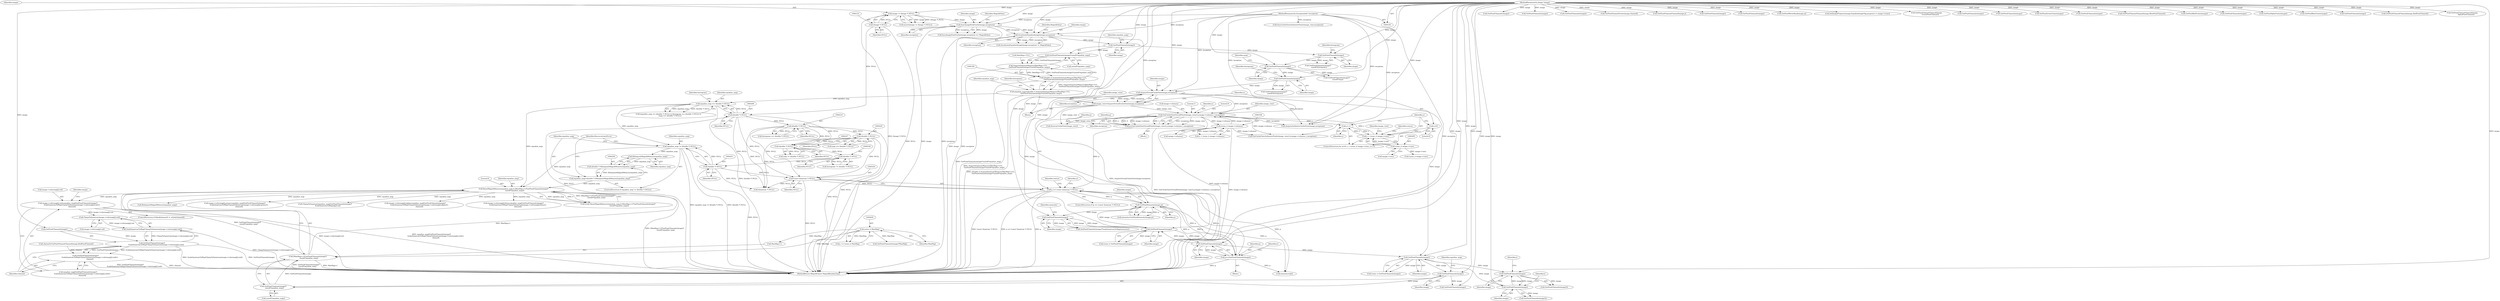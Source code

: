 digraph "0_ImageMagick_1cc6f0ccc92c20c7cab6c4a7335daf29c91f0d8e_0@array" {
"1000620" [label="(Call,image->colormap[j].red=equalize_map[GetPixelChannels(image)*\n                ScaleQuantumToMap(ClampToQuantum(image->colormap[j].red))+\n                channel])"];
"1000447" [label="(Call,ResetMagickMemory(equalize_map,0,(MaxMap+1)*GetPixelChannels(image)*\n    sizeof(*equalize_map)))"];
"1000253" [label="(Call,equalize_map=(double *) RelinquishMagickMemory(equalize_map))"];
"1000255" [label="(Call,(double *) RelinquishMagickMemory(equalize_map))"];
"1000257" [label="(Call,RelinquishMagickMemory(equalize_map))"];
"1000248" [label="(Call,equalize_map != (double *) NULL)"];
"1000206" [label="(Call,equalize_map == (double *) NULL)"];
"1000162" [label="(Call,equalize_map=(double *) AcquireQuantumMemory(MaxMap+1UL,\n    GetPixelChannels(image)*sizeof(*equalize_map)))"];
"1000164" [label="(Call,(double *) AcquireQuantumMemory(MaxMap+1UL,\n    GetPixelChannels(image)*sizeof(*equalize_map)))"];
"1000166" [label="(Call,AcquireQuantumMemory(MaxMap+1UL,\n    GetPixelChannels(image)*sizeof(*equalize_map)))"];
"1000170" [label="(Call,GetPixelChannels(image)*sizeof(*equalize_map))"];
"1000171" [label="(Call,GetPixelChannels(image))"];
"1000141" [label="(Call,AccelerateEqualizeImage(image,exception))"];
"1000133" [label="(Call,SyncImagePixelCache(image,exception))"];
"1000120" [label="(Call,image != (Image *) NULL)"];
"1000106" [label="(MethodParameterIn,Image *image)"];
"1000122" [label="(Call,(Image *) NULL)"];
"1000107" [label="(MethodParameterIn,ExceptionInfo *exception)"];
"1000208" [label="(Call,(double *) NULL)"];
"1000250" [label="(Call,(double *) NULL)"];
"1000238" [label="(Call,(double *) NULL)"];
"1000226" [label="(Call,(double *) NULL)"];
"1000219" [label="(Call,(double *) NULL)"];
"1000214" [label="(Call,(double *) NULL)"];
"1000450" [label="(Call,(MaxMap+1)*GetPixelChannels(image)*\n    sizeof(*equalize_map))"];
"1000419" [label="(Call,(ssize_t) MaxMap)"];
"1000454" [label="(Call,GetPixelChannels(image)*\n    sizeof(*equalize_map))"];
"1000455" [label="(Call,GetPixelChannels(image))"];
"1000403" [label="(Call,GetPixelChannels(image))"];
"1000285" [label="(Call,AcquireVirtualCacheView(image,exception))"];
"1000278" [label="(Call,GetPixelChannels(image))"];
"1000199" [label="(Call,GetPixelChannels(image))"];
"1000185" [label="(Call,GetPixelChannels(image))"];
"1000389" [label="(Call,GetPixelChannels(image))"];
"1000353" [label="(Call,GetPixelChannels(image))"];
"1000382" [label="(Call,GetPixelChannels(image))"];
"1000374" [label="(Call,GetPixelIntensity(image,p))"];
"1000387" [label="(Call,p+=GetPixelChannels(image))"];
"1000321" [label="(Call,p == (const Quantum *) NULL)"];
"1000309" [label="(Call,p=GetCacheViewVirtualPixels(image_view,0,y,image->columns,1,exception))"];
"1000311" [label="(Call,GetCacheViewVirtualPixels(image_view,0,y,image->columns,1,exception))"];
"1000283" [label="(Call,image_view=AcquireVirtualCacheView(image,exception))"];
"1000292" [label="(Call,y < (ssize_t) image->rows)"];
"1000289" [label="(Call,y=0)"];
"1000299" [label="(Call,y++)"];
"1000294" [label="(Call,(ssize_t) image->rows)"];
"1000337" [label="(Call,(ssize_t) image->columns)"];
"1000323" [label="(Call,(const Quantum *) NULL)"];
"1000440" [label="(Call,GetPixelChannels(image))"];
"1000431" [label="(Call,GetPixelChannels(image))"];
"1000635" [label="(Call,ClampToQuantum(image->colormap[j].red))"];
"1000634" [label="(Call,ScaleQuantumToMap(ClampToQuantum(image->colormap[j].red)))"];
"1000631" [label="(Call,GetPixelChannels(image)*\n                ScaleQuantumToMap(ClampToQuantum(image->colormap[j].red)))"];
"1000630" [label="(Call,GetPixelChannels(image)*\n                ScaleQuantumToMap(ClampToQuantum(image->colormap[j].red))+\n                channel)"];
"1000964" [label="(Call,RelinquishMagickMemory(equalize_map))"];
"1000666" [label="(Call,image->colormap[j].green=equalize_map[GetPixelChannels(image)*\n                ScaleQuantumToMap(ClampToQuantum(image->colormap[j].green))+\n                channel])"];
"1000431" [label="(Call,GetPixelChannels(image))"];
"1000382" [label="(Call,GetPixelChannels(image))"];
"1000172" [label="(Identifier,image)"];
"1000430" [label="(Call,GetPixelChannels(image)*j)"];
"1000450" [label="(Call,(MaxMap+1)*GetPixelChannels(image)*\n    sizeof(*equalize_map))"];
"1000132" [label="(Call,SyncImagePixelCache(image,exception) == MagickFalse)"];
"1000868" [label="(Call,GetPixelChannels(image))"];
"1000162" [label="(Call,equalize_map=(double *) AcquireQuantumMemory(MaxMap+1UL,\n    GetPixelChannels(image)*sizeof(*equalize_map)))"];
"1000248" [label="(Call,equalize_map != (double *) NULL)"];
"1000314" [label="(Identifier,y)"];
"1000724" [label="(Call,GetPixelChannels(image))"];
"1000122" [label="(Call,(Image *) NULL)"];
"1000175" [label="(Identifier,equalize_map)"];
"1000678" [label="(Call,GetPixelChannels(image))"];
"1000219" [label="(Call,(double *) NULL)"];
"1000882" [label="(Call,GetPixelChannelTraits(image,channel))"];
"1000198" [label="(Call,GetPixelChannels(image)*\n    sizeof(*map))"];
"1000351" [label="(Call,(ssize_t) GetPixelChannels(image))"];
"1000634" [label="(Call,ScaleQuantumToMap(ClampToQuantum(image->colormap[j].red)))"];
"1000260" [label="(Identifier,ResourceLimitError)"];
"1000632" [label="(Call,GetPixelChannels(image))"];
"1000419" [label="(Call,(ssize_t) MaxMap)"];
"1000417" [label="(Call,j <= (ssize_t) MaxMap)"];
"1000388" [label="(Identifier,p)"];
"1000457" [label="(Call,sizeof(*equalize_map))"];
"1000212" [label="(Call,histogram == (double *) NULL)"];
"1000253" [label="(Call,equalize_map=(double *) RelinquishMagickMemory(equalize_map))"];
"1000504" [label="(Call,GetPixelChannels(image)*MaxMap)"];
"1000403" [label="(Call,GetPixelChannels(image))"];
"1000311" [label="(Call,GetCacheViewVirtualPixels(image_view,0,y,image->columns,1,exception))"];
"1000421" [label="(Identifier,MaxMap)"];
"1000321" [label="(Call,p == (const Quantum *) NULL)"];
"1000226" [label="(Call,(double *) NULL)"];
"1000285" [label="(Call,AcquireVirtualCacheView(image,exception))"];
"1000224" [label="(Call,map != (double *) NULL)"];
"1000876" [label="(Call,GetPixelChannelChannel(image,j))"];
"1000320" [label="(ControlStructure,if (p == (const Quantum *) NULL))"];
"1000387" [label="(Call,p+=GetPixelChannels(image))"];
"1000447" [label="(Call,ResetMagickMemory(equalize_map,0,(MaxMap+1)*GetPixelChannels(image)*\n    sizeof(*equalize_map)))"];
"1000904" [label="(Call,ClampToQuantum(equalize_map[GetPixelChannels(image)*\n          ScaleQuantumToMap(q[j])+j]))"];
"1000240" [label="(Identifier,NULL)"];
"1000309" [label="(Call,p=GetCacheViewVirtualPixels(image_view,0,y,image->columns,1,exception))"];
"1000796" [label="(Call,(ssize_t) image->rows)"];
"1000207" [label="(Identifier,equalize_map)"];
"1000247" [label="(ControlStructure,if (equalize_map != (double *) NULL))"];
"1000279" [label="(Identifier,image)"];
"1000289" [label="(Call,y=0)"];
"1000121" [label="(Identifier,image)"];
"1000857" [label="(Call,GetPixelChannels(image))"];
"1000449" [label="(Literal,0)"];
"1000909" [label="(Call,GetPixelChannels(image))"];
"1000313" [label="(Literal,0)"];
"1000216" [label="(Identifier,NULL)"];
"1000107" [label="(MethodParameterIn,ExceptionInfo *exception)"];
"1000850" [label="(Call,GetPixelWriteMask(image,q))"];
"1000439" [label="(Call,GetPixelChannels(image)*j)"];
"1000442" [label="(Identifier,j)"];
"1000636" [label="(Call,image->colormap[j].red)"];
"1000372" [label="(Call,intensity=GetPixelIntensity(image,p))"];
"1000319" [label="(Identifier,exception)"];
"1000433" [label="(Identifier,j)"];
"1000177" [label="(Identifier,histogram)"];
"1000106" [label="(MethodParameterIn,Image *image)"];
"1000359" [label="(Call,intensity=p[i])"];
"1000941" [label="(Call,SetImageProgress(image,EqualizeImageTag,progress++,image->rows))"];
"1000401" [label="(Call,(ssize_t) GetPixelChannels(image))"];
"1000375" [label="(Identifier,image)"];
"1000286" [label="(Identifier,image)"];
"1000455" [label="(Call,GetPixelChannels(image))"];
"1000758" [label="(Call,image->colormap[j].alpha=equalize_map[GetPixelChannels(image)*\n                ScaleQuantumToMap(ClampToQuantum(image->colormap[j].alpha))+\n                channel])"];
"1000655" [label="(Call,GetPixelChannelChannel(image,\n              GreenPixelChannel))"];
"1000133" [label="(Call,SyncImagePixelCache(image,exception))"];
"1000533" [label="(Call,GetPixelChannels(image))"];
"1000312" [label="(Identifier,image_view)"];
"1000315" [label="(Call,image->columns)"];
"1000456" [label="(Identifier,image)"];
"1000620" [label="(Call,image->colormap[j].red=equalize_map[GetPixelChannels(image)*\n                ScaleQuantumToMap(ClampToQuantum(image->colormap[j].red))+\n                channel])"];
"1000163" [label="(Identifier,equalize_map)"];
"1000374" [label="(Call,GetPixelIntensity(image,p))"];
"1000392" [label="(Identifier,image_view)"];
"1000108" [label="(Block,)"];
"1000250" [label="(Call,(double *) NULL)"];
"1000203" [label="(Identifier,map)"];
"1000441" [label="(Identifier,image)"];
"1000432" [label="(Identifier,image)"];
"1000328" [label="(Identifier,status)"];
"1000484" [label="(Call,GetPixelChannels(image))"];
"1000612" [label="(ControlStructure,if (black[channel] != white[channel]))"];
"1000968" [label="(MethodReturn,MagickExport MagickBooleanType)"];
"1000440" [label="(Call,GetPixelChannels(image))"];
"1000278" [label="(Call,GetPixelChannels(image))"];
"1000333" [label="(Identifier,x)"];
"1000770" [label="(Call,GetPixelChannels(image))"];
"1000712" [label="(Call,image->colormap[j].blue=equalize_map[GetPixelChannels(image)*\n                ScaleQuantumToMap(ClampToQuantum(image->colormap[j].blue))+\n                channel])"];
"1000647" [label="(Call,GetPixelGreenTraits(image))"];
"1000383" [label="(Identifier,image)"];
"1000607" [label="(Call,channel=GetPixelChannelChannel(image,RedPixelChannel))"];
"1000206" [label="(Call,equalize_map == (double *) NULL)"];
"1000318" [label="(Literal,1)"];
"1000918" [label="(Call,GetPixelChannels(image))"];
"1000236" [label="(Call,histogram != (double *) NULL)"];
"1000228" [label="(Identifier,NULL)"];
"1000451" [label="(Call,MaxMap+1)"];
"1000277" [label="(Call,GetPixelChannels(image)*\n    sizeof(*histogram))"];
"1000701" [label="(Call,GetPixelChannelChannel(image,BluePixelChannel))"];
"1000124" [label="(Identifier,NULL)"];
"1000343" [label="(Identifier,x)"];
"1000294" [label="(Call,(ssize_t) image->rows)"];
"1000282" [label="(Identifier,histogram)"];
"1000292" [label="(Call,y < (ssize_t) image->rows)"];
"1000335" [label="(Call,x < (ssize_t) image->columns)"];
"1000164" [label="(Call,(double *) AcquireQuantumMemory(MaxMap+1UL,\n    GetPixelChannels(image)*sizeof(*equalize_map)))"];
"1000140" [label="(Call,AccelerateEqualizeImage(image,exception) != MagickFalse)"];
"1000221" [label="(Identifier,NULL)"];
"1000171" [label="(Call,GetPixelChannels(image))"];
"1000325" [label="(Identifier,NULL)"];
"1000238" [label="(Call,(double *) NULL)"];
"1000135" [label="(Identifier,exception)"];
"1000825" [label="(Call,(Quantum *) NULL)"];
"1000376" [label="(Identifier,p)"];
"1000200" [label="(Identifier,image)"];
"1000214" [label="(Call,(double *) NULL)"];
"1000353" [label="(Call,GetPixelChannels(image))"];
"1000136" [label="(Identifier,MagickFalse)"];
"1000628" [label="(Call,equalize_map[GetPixelChannels(image)*\n                ScaleQuantumToMap(ClampToQuantum(image->colormap[j].red))+\n                channel])"];
"1000630" [label="(Call,GetPixelChannels(image)*\n                ScaleQuantumToMap(ClampToQuantum(image->colormap[j].red))+\n                channel)"];
"1000249" [label="(Identifier,equalize_map)"];
"1000144" [label="(Identifier,MagickFalse)"];
"1000119" [label="(Call,assert(image != (Image *) NULL))"];
"1000120" [label="(Call,image != (Image *) NULL)"];
"1000184" [label="(Call,GetPixelChannels(image)*\n    sizeof(*histogram))"];
"1000166" [label="(Call,AcquireQuantumMemory(MaxMap+1UL,\n    GetPixelChannels(image)*sizeof(*equalize_map)))"];
"1000601" [label="(Call,GetPixelRedTraits(image))"];
"1000643" [label="(Identifier,channel)"];
"1000505" [label="(Call,GetPixelChannels(image))"];
"1000631" [label="(Call,GetPixelChannels(image)*\n                ScaleQuantumToMap(ClampToQuantum(image->colormap[j].red)))"];
"1000143" [label="(Identifier,exception)"];
"1000813" [label="(Call,GetCacheViewAuthenticPixels(image_view,0,y,image->columns,1,exception))"];
"1000300" [label="(Identifier,y)"];
"1000170" [label="(Call,GetPixelChannels(image)*sizeof(*equalize_map))"];
"1000389" [label="(Call,GetPixelChannels(image))"];
"1000186" [label="(Identifier,image)"];
"1000293" [label="(Identifier,y)"];
"1000339" [label="(Call,image->columns)"];
"1000258" [label="(Identifier,equalize_map)"];
"1000283" [label="(Call,image_view=AcquireVirtualCacheView(image,exception))"];
"1000306" [label="(Identifier,status)"];
"1000301" [label="(Block,)"];
"1000739" [label="(Call,GetPixelAlphaTraits(image))"];
"1000208" [label="(Call,(double *) NULL)"];
"1000381" [label="(Call,GetPixelChannels(image)*ScaleQuantumToMap(intensity))"];
"1000322" [label="(Identifier,p)"];
"1000185" [label="(Call,GetPixelChannels(image))"];
"1000354" [label="(Identifier,image)"];
"1000693" [label="(Call,GetPixelBlueTraits(image))"];
"1000393" [label="(Call,DestroyCacheView(image_view))"];
"1000288" [label="(ControlStructure,for (y=0; y < (ssize_t) image->rows; y++))"];
"1000296" [label="(Call,image->rows)"];
"1000290" [label="(Identifier,y)"];
"1000255" [label="(Call,(double *) RelinquishMagickMemory(equalize_map))"];
"1000291" [label="(Literal,0)"];
"1000299" [label="(Call,y++)"];
"1000459" [label="(Identifier,equalize_map)"];
"1000310" [label="(Identifier,p)"];
"1000550" [label="(Call,GetPixelChannels(image))"];
"1000922" [label="(Call,SyncCacheViewAuthenticPixels(image_view,exception))"];
"1000199" [label="(Call,GetPixelChannels(image))"];
"1000205" [label="(Call,(equalize_map == (double *) NULL) || (histogram == (double *) NULL) ||\n      (map == (double *) NULL))"];
"1000404" [label="(Identifier,image)"];
"1000609" [label="(Call,GetPixelChannelChannel(image,RedPixelChannel))"];
"1000323" [label="(Call,(const Quantum *) NULL)"];
"1000284" [label="(Identifier,image_view)"];
"1000390" [label="(Identifier,image)"];
"1000454" [label="(Call,GetPixelChannels(image)*\n    sizeof(*equalize_map))"];
"1000648" [label="(Identifier,image)"];
"1000448" [label="(Identifier,equalize_map)"];
"1000337" [label="(Call,(ssize_t) image->columns)"];
"1000210" [label="(Identifier,NULL)"];
"1000635" [label="(Call,ClampToQuantum(image->colormap[j].red))"];
"1000142" [label="(Identifier,image)"];
"1000344" [label="(Block,)"];
"1000213" [label="(Identifier,histogram)"];
"1000787" [label="(Call,AcquireAuthenticCacheView(image,exception))"];
"1000445" [label="(Call,(void) ResetMagickMemory(equalize_map,0,(MaxMap+1)*GetPixelChannels(image)*\n    sizeof(*equalize_map)))"];
"1000252" [label="(Identifier,NULL)"];
"1000217" [label="(Call,map == (double *) NULL)"];
"1000141" [label="(Call,AccelerateEqualizeImage(image,exception))"];
"1000621" [label="(Call,image->colormap[j].red)"];
"1000254" [label="(Identifier,equalize_map)"];
"1000257" [label="(Call,RelinquishMagickMemory(equalize_map))"];
"1000189" [label="(Identifier,histogram)"];
"1000385" [label="(Identifier,intensity)"];
"1000173" [label="(Call,sizeof(*equalize_map))"];
"1000287" [label="(Identifier,exception)"];
"1000167" [label="(Call,MaxMap+1UL)"];
"1000747" [label="(Call,GetPixelChannelChannel(image,\n              AlphaPixelChannel))"];
"1000134" [label="(Identifier,image)"];
"1000620" -> "1000612"  [label="AST: "];
"1000620" -> "1000628"  [label="CFG: "];
"1000621" -> "1000620"  [label="AST: "];
"1000628" -> "1000620"  [label="AST: "];
"1000648" -> "1000620"  [label="CFG: "];
"1000620" -> "1000968"  [label="DDG: image->colormap[j].red"];
"1000620" -> "1000968"  [label="DDG: equalize_map[GetPixelChannels(image)*\n                ScaleQuantumToMap(ClampToQuantum(image->colormap[j].red))+\n                channel]"];
"1000447" -> "1000620"  [label="DDG: equalize_map"];
"1000620" -> "1000635"  [label="DDG: image->colormap[j].red"];
"1000447" -> "1000445"  [label="AST: "];
"1000447" -> "1000450"  [label="CFG: "];
"1000448" -> "1000447"  [label="AST: "];
"1000449" -> "1000447"  [label="AST: "];
"1000450" -> "1000447"  [label="AST: "];
"1000445" -> "1000447"  [label="CFG: "];
"1000447" -> "1000968"  [label="DDG: (MaxMap+1)*GetPixelChannels(image)*\n    sizeof(*equalize_map)"];
"1000447" -> "1000445"  [label="DDG: equalize_map"];
"1000447" -> "1000445"  [label="DDG: 0"];
"1000447" -> "1000445"  [label="DDG: (MaxMap+1)*GetPixelChannels(image)*\n    sizeof(*equalize_map)"];
"1000253" -> "1000447"  [label="DDG: equalize_map"];
"1000206" -> "1000447"  [label="DDG: equalize_map"];
"1000248" -> "1000447"  [label="DDG: equalize_map"];
"1000450" -> "1000447"  [label="DDG: MaxMap+1"];
"1000450" -> "1000447"  [label="DDG: GetPixelChannels(image)*\n    sizeof(*equalize_map)"];
"1000447" -> "1000666"  [label="DDG: equalize_map"];
"1000447" -> "1000712"  [label="DDG: equalize_map"];
"1000447" -> "1000758"  [label="DDG: equalize_map"];
"1000447" -> "1000904"  [label="DDG: equalize_map"];
"1000447" -> "1000964"  [label="DDG: equalize_map"];
"1000253" -> "1000247"  [label="AST: "];
"1000253" -> "1000255"  [label="CFG: "];
"1000254" -> "1000253"  [label="AST: "];
"1000255" -> "1000253"  [label="AST: "];
"1000260" -> "1000253"  [label="CFG: "];
"1000255" -> "1000253"  [label="DDG: RelinquishMagickMemory(equalize_map)"];
"1000255" -> "1000257"  [label="CFG: "];
"1000256" -> "1000255"  [label="AST: "];
"1000257" -> "1000255"  [label="AST: "];
"1000257" -> "1000255"  [label="DDG: equalize_map"];
"1000257" -> "1000258"  [label="CFG: "];
"1000258" -> "1000257"  [label="AST: "];
"1000248" -> "1000257"  [label="DDG: equalize_map"];
"1000248" -> "1000247"  [label="AST: "];
"1000248" -> "1000250"  [label="CFG: "];
"1000249" -> "1000248"  [label="AST: "];
"1000250" -> "1000248"  [label="AST: "];
"1000254" -> "1000248"  [label="CFG: "];
"1000260" -> "1000248"  [label="CFG: "];
"1000248" -> "1000968"  [label="DDG: equalize_map != (double *) NULL"];
"1000248" -> "1000968"  [label="DDG: (double *) NULL"];
"1000206" -> "1000248"  [label="DDG: equalize_map"];
"1000250" -> "1000248"  [label="DDG: NULL"];
"1000206" -> "1000205"  [label="AST: "];
"1000206" -> "1000208"  [label="CFG: "];
"1000207" -> "1000206"  [label="AST: "];
"1000208" -> "1000206"  [label="AST: "];
"1000213" -> "1000206"  [label="CFG: "];
"1000205" -> "1000206"  [label="CFG: "];
"1000206" -> "1000968"  [label="DDG: (double *) NULL"];
"1000206" -> "1000205"  [label="DDG: equalize_map"];
"1000206" -> "1000205"  [label="DDG: (double *) NULL"];
"1000162" -> "1000206"  [label="DDG: equalize_map"];
"1000208" -> "1000206"  [label="DDG: NULL"];
"1000162" -> "1000108"  [label="AST: "];
"1000162" -> "1000164"  [label="CFG: "];
"1000163" -> "1000162"  [label="AST: "];
"1000164" -> "1000162"  [label="AST: "];
"1000177" -> "1000162"  [label="CFG: "];
"1000162" -> "1000968"  [label="DDG: (double *) AcquireQuantumMemory(MaxMap+1UL,\n    GetPixelChannels(image)*sizeof(*equalize_map))"];
"1000164" -> "1000162"  [label="DDG: AcquireQuantumMemory(MaxMap+1UL,\n    GetPixelChannels(image)*sizeof(*equalize_map))"];
"1000164" -> "1000166"  [label="CFG: "];
"1000165" -> "1000164"  [label="AST: "];
"1000166" -> "1000164"  [label="AST: "];
"1000164" -> "1000968"  [label="DDG: AcquireQuantumMemory(MaxMap+1UL,\n    GetPixelChannels(image)*sizeof(*equalize_map))"];
"1000166" -> "1000164"  [label="DDG: MaxMap+1UL"];
"1000166" -> "1000164"  [label="DDG: GetPixelChannels(image)*sizeof(*equalize_map)"];
"1000166" -> "1000170"  [label="CFG: "];
"1000167" -> "1000166"  [label="AST: "];
"1000170" -> "1000166"  [label="AST: "];
"1000166" -> "1000968"  [label="DDG: GetPixelChannels(image)*sizeof(*equalize_map)"];
"1000170" -> "1000166"  [label="DDG: GetPixelChannels(image)"];
"1000170" -> "1000173"  [label="CFG: "];
"1000171" -> "1000170"  [label="AST: "];
"1000173" -> "1000170"  [label="AST: "];
"1000171" -> "1000170"  [label="DDG: image"];
"1000171" -> "1000172"  [label="CFG: "];
"1000172" -> "1000171"  [label="AST: "];
"1000175" -> "1000171"  [label="CFG: "];
"1000141" -> "1000171"  [label="DDG: image"];
"1000106" -> "1000171"  [label="DDG: image"];
"1000171" -> "1000185"  [label="DDG: image"];
"1000141" -> "1000140"  [label="AST: "];
"1000141" -> "1000143"  [label="CFG: "];
"1000142" -> "1000141"  [label="AST: "];
"1000143" -> "1000141"  [label="AST: "];
"1000144" -> "1000141"  [label="CFG: "];
"1000141" -> "1000968"  [label="DDG: image"];
"1000141" -> "1000968"  [label="DDG: exception"];
"1000141" -> "1000140"  [label="DDG: image"];
"1000141" -> "1000140"  [label="DDG: exception"];
"1000133" -> "1000141"  [label="DDG: image"];
"1000133" -> "1000141"  [label="DDG: exception"];
"1000106" -> "1000141"  [label="DDG: image"];
"1000107" -> "1000141"  [label="DDG: exception"];
"1000141" -> "1000285"  [label="DDG: exception"];
"1000133" -> "1000132"  [label="AST: "];
"1000133" -> "1000135"  [label="CFG: "];
"1000134" -> "1000133"  [label="AST: "];
"1000135" -> "1000133"  [label="AST: "];
"1000136" -> "1000133"  [label="CFG: "];
"1000133" -> "1000968"  [label="DDG: image"];
"1000133" -> "1000968"  [label="DDG: exception"];
"1000133" -> "1000132"  [label="DDG: image"];
"1000133" -> "1000132"  [label="DDG: exception"];
"1000120" -> "1000133"  [label="DDG: image"];
"1000106" -> "1000133"  [label="DDG: image"];
"1000107" -> "1000133"  [label="DDG: exception"];
"1000120" -> "1000119"  [label="AST: "];
"1000120" -> "1000122"  [label="CFG: "];
"1000121" -> "1000120"  [label="AST: "];
"1000122" -> "1000120"  [label="AST: "];
"1000119" -> "1000120"  [label="CFG: "];
"1000120" -> "1000968"  [label="DDG: (Image *) NULL"];
"1000120" -> "1000119"  [label="DDG: image"];
"1000120" -> "1000119"  [label="DDG: (Image *) NULL"];
"1000106" -> "1000120"  [label="DDG: image"];
"1000122" -> "1000120"  [label="DDG: NULL"];
"1000106" -> "1000105"  [label="AST: "];
"1000106" -> "1000968"  [label="DDG: image"];
"1000106" -> "1000185"  [label="DDG: image"];
"1000106" -> "1000199"  [label="DDG: image"];
"1000106" -> "1000278"  [label="DDG: image"];
"1000106" -> "1000285"  [label="DDG: image"];
"1000106" -> "1000353"  [label="DDG: image"];
"1000106" -> "1000374"  [label="DDG: image"];
"1000106" -> "1000382"  [label="DDG: image"];
"1000106" -> "1000389"  [label="DDG: image"];
"1000106" -> "1000403"  [label="DDG: image"];
"1000106" -> "1000431"  [label="DDG: image"];
"1000106" -> "1000440"  [label="DDG: image"];
"1000106" -> "1000455"  [label="DDG: image"];
"1000106" -> "1000484"  [label="DDG: image"];
"1000106" -> "1000505"  [label="DDG: image"];
"1000106" -> "1000533"  [label="DDG: image"];
"1000106" -> "1000550"  [label="DDG: image"];
"1000106" -> "1000601"  [label="DDG: image"];
"1000106" -> "1000609"  [label="DDG: image"];
"1000106" -> "1000632"  [label="DDG: image"];
"1000106" -> "1000647"  [label="DDG: image"];
"1000106" -> "1000655"  [label="DDG: image"];
"1000106" -> "1000678"  [label="DDG: image"];
"1000106" -> "1000693"  [label="DDG: image"];
"1000106" -> "1000701"  [label="DDG: image"];
"1000106" -> "1000724"  [label="DDG: image"];
"1000106" -> "1000739"  [label="DDG: image"];
"1000106" -> "1000747"  [label="DDG: image"];
"1000106" -> "1000770"  [label="DDG: image"];
"1000106" -> "1000787"  [label="DDG: image"];
"1000106" -> "1000850"  [label="DDG: image"];
"1000106" -> "1000857"  [label="DDG: image"];
"1000106" -> "1000868"  [label="DDG: image"];
"1000106" -> "1000876"  [label="DDG: image"];
"1000106" -> "1000882"  [label="DDG: image"];
"1000106" -> "1000909"  [label="DDG: image"];
"1000106" -> "1000918"  [label="DDG: image"];
"1000106" -> "1000941"  [label="DDG: image"];
"1000122" -> "1000124"  [label="CFG: "];
"1000123" -> "1000122"  [label="AST: "];
"1000124" -> "1000122"  [label="AST: "];
"1000122" -> "1000968"  [label="DDG: NULL"];
"1000122" -> "1000208"  [label="DDG: NULL"];
"1000107" -> "1000105"  [label="AST: "];
"1000107" -> "1000968"  [label="DDG: exception"];
"1000107" -> "1000285"  [label="DDG: exception"];
"1000107" -> "1000311"  [label="DDG: exception"];
"1000107" -> "1000787"  [label="DDG: exception"];
"1000107" -> "1000813"  [label="DDG: exception"];
"1000107" -> "1000922"  [label="DDG: exception"];
"1000208" -> "1000210"  [label="CFG: "];
"1000209" -> "1000208"  [label="AST: "];
"1000210" -> "1000208"  [label="AST: "];
"1000208" -> "1000968"  [label="DDG: NULL"];
"1000208" -> "1000214"  [label="DDG: NULL"];
"1000208" -> "1000226"  [label="DDG: NULL"];
"1000208" -> "1000323"  [label="DDG: NULL"];
"1000208" -> "1000825"  [label="DDG: NULL"];
"1000250" -> "1000252"  [label="CFG: "];
"1000251" -> "1000250"  [label="AST: "];
"1000252" -> "1000250"  [label="AST: "];
"1000250" -> "1000968"  [label="DDG: NULL"];
"1000238" -> "1000250"  [label="DDG: NULL"];
"1000250" -> "1000323"  [label="DDG: NULL"];
"1000250" -> "1000825"  [label="DDG: NULL"];
"1000238" -> "1000236"  [label="AST: "];
"1000238" -> "1000240"  [label="CFG: "];
"1000239" -> "1000238"  [label="AST: "];
"1000240" -> "1000238"  [label="AST: "];
"1000236" -> "1000238"  [label="CFG: "];
"1000238" -> "1000236"  [label="DDG: NULL"];
"1000226" -> "1000238"  [label="DDG: NULL"];
"1000226" -> "1000224"  [label="AST: "];
"1000226" -> "1000228"  [label="CFG: "];
"1000227" -> "1000226"  [label="AST: "];
"1000228" -> "1000226"  [label="AST: "];
"1000224" -> "1000226"  [label="CFG: "];
"1000226" -> "1000224"  [label="DDG: NULL"];
"1000219" -> "1000226"  [label="DDG: NULL"];
"1000214" -> "1000226"  [label="DDG: NULL"];
"1000219" -> "1000217"  [label="AST: "];
"1000219" -> "1000221"  [label="CFG: "];
"1000220" -> "1000219"  [label="AST: "];
"1000221" -> "1000219"  [label="AST: "];
"1000217" -> "1000219"  [label="CFG: "];
"1000219" -> "1000968"  [label="DDG: NULL"];
"1000219" -> "1000217"  [label="DDG: NULL"];
"1000214" -> "1000219"  [label="DDG: NULL"];
"1000219" -> "1000323"  [label="DDG: NULL"];
"1000219" -> "1000825"  [label="DDG: NULL"];
"1000214" -> "1000212"  [label="AST: "];
"1000214" -> "1000216"  [label="CFG: "];
"1000215" -> "1000214"  [label="AST: "];
"1000216" -> "1000214"  [label="AST: "];
"1000212" -> "1000214"  [label="CFG: "];
"1000214" -> "1000968"  [label="DDG: NULL"];
"1000214" -> "1000212"  [label="DDG: NULL"];
"1000214" -> "1000323"  [label="DDG: NULL"];
"1000214" -> "1000825"  [label="DDG: NULL"];
"1000450" -> "1000454"  [label="CFG: "];
"1000451" -> "1000450"  [label="AST: "];
"1000454" -> "1000450"  [label="AST: "];
"1000450" -> "1000968"  [label="DDG: MaxMap+1"];
"1000450" -> "1000968"  [label="DDG: GetPixelChannels(image)*\n    sizeof(*equalize_map)"];
"1000419" -> "1000450"  [label="DDG: MaxMap"];
"1000454" -> "1000450"  [label="DDG: GetPixelChannels(image)"];
"1000419" -> "1000417"  [label="AST: "];
"1000419" -> "1000421"  [label="CFG: "];
"1000420" -> "1000419"  [label="AST: "];
"1000421" -> "1000419"  [label="AST: "];
"1000417" -> "1000419"  [label="CFG: "];
"1000419" -> "1000417"  [label="DDG: MaxMap"];
"1000419" -> "1000451"  [label="DDG: MaxMap"];
"1000419" -> "1000504"  [label="DDG: MaxMap"];
"1000454" -> "1000457"  [label="CFG: "];
"1000455" -> "1000454"  [label="AST: "];
"1000457" -> "1000454"  [label="AST: "];
"1000455" -> "1000454"  [label="DDG: image"];
"1000455" -> "1000456"  [label="CFG: "];
"1000456" -> "1000455"  [label="AST: "];
"1000459" -> "1000455"  [label="CFG: "];
"1000403" -> "1000455"  [label="DDG: image"];
"1000455" -> "1000484"  [label="DDG: image"];
"1000403" -> "1000401"  [label="AST: "];
"1000403" -> "1000404"  [label="CFG: "];
"1000404" -> "1000403"  [label="AST: "];
"1000401" -> "1000403"  [label="CFG: "];
"1000403" -> "1000401"  [label="DDG: image"];
"1000285" -> "1000403"  [label="DDG: image"];
"1000389" -> "1000403"  [label="DDG: image"];
"1000440" -> "1000403"  [label="DDG: image"];
"1000403" -> "1000431"  [label="DDG: image"];
"1000285" -> "1000283"  [label="AST: "];
"1000285" -> "1000287"  [label="CFG: "];
"1000286" -> "1000285"  [label="AST: "];
"1000287" -> "1000285"  [label="AST: "];
"1000283" -> "1000285"  [label="CFG: "];
"1000285" -> "1000283"  [label="DDG: image"];
"1000285" -> "1000283"  [label="DDG: exception"];
"1000278" -> "1000285"  [label="DDG: image"];
"1000285" -> "1000311"  [label="DDG: exception"];
"1000285" -> "1000353"  [label="DDG: image"];
"1000285" -> "1000787"  [label="DDG: exception"];
"1000278" -> "1000277"  [label="AST: "];
"1000278" -> "1000279"  [label="CFG: "];
"1000279" -> "1000278"  [label="AST: "];
"1000282" -> "1000278"  [label="CFG: "];
"1000278" -> "1000277"  [label="DDG: image"];
"1000199" -> "1000278"  [label="DDG: image"];
"1000199" -> "1000198"  [label="AST: "];
"1000199" -> "1000200"  [label="CFG: "];
"1000200" -> "1000199"  [label="AST: "];
"1000203" -> "1000199"  [label="CFG: "];
"1000199" -> "1000198"  [label="DDG: image"];
"1000185" -> "1000199"  [label="DDG: image"];
"1000185" -> "1000184"  [label="AST: "];
"1000185" -> "1000186"  [label="CFG: "];
"1000186" -> "1000185"  [label="AST: "];
"1000189" -> "1000185"  [label="CFG: "];
"1000185" -> "1000184"  [label="DDG: image"];
"1000389" -> "1000387"  [label="AST: "];
"1000389" -> "1000390"  [label="CFG: "];
"1000390" -> "1000389"  [label="AST: "];
"1000387" -> "1000389"  [label="CFG: "];
"1000389" -> "1000353"  [label="DDG: image"];
"1000389" -> "1000387"  [label="DDG: image"];
"1000353" -> "1000389"  [label="DDG: image"];
"1000353" -> "1000351"  [label="AST: "];
"1000353" -> "1000354"  [label="CFG: "];
"1000354" -> "1000353"  [label="AST: "];
"1000351" -> "1000353"  [label="CFG: "];
"1000353" -> "1000351"  [label="DDG: image"];
"1000382" -> "1000353"  [label="DDG: image"];
"1000353" -> "1000374"  [label="DDG: image"];
"1000353" -> "1000382"  [label="DDG: image"];
"1000382" -> "1000381"  [label="AST: "];
"1000382" -> "1000383"  [label="CFG: "];
"1000383" -> "1000382"  [label="AST: "];
"1000385" -> "1000382"  [label="CFG: "];
"1000382" -> "1000381"  [label="DDG: image"];
"1000374" -> "1000382"  [label="DDG: image"];
"1000374" -> "1000372"  [label="AST: "];
"1000374" -> "1000376"  [label="CFG: "];
"1000375" -> "1000374"  [label="AST: "];
"1000376" -> "1000374"  [label="AST: "];
"1000372" -> "1000374"  [label="CFG: "];
"1000374" -> "1000321"  [label="DDG: p"];
"1000374" -> "1000359"  [label="DDG: p"];
"1000374" -> "1000372"  [label="DDG: image"];
"1000374" -> "1000372"  [label="DDG: p"];
"1000387" -> "1000374"  [label="DDG: p"];
"1000321" -> "1000374"  [label="DDG: p"];
"1000374" -> "1000387"  [label="DDG: p"];
"1000387" -> "1000344"  [label="AST: "];
"1000388" -> "1000387"  [label="AST: "];
"1000343" -> "1000387"  [label="CFG: "];
"1000387" -> "1000968"  [label="DDG: p"];
"1000387" -> "1000321"  [label="DDG: p"];
"1000387" -> "1000359"  [label="DDG: p"];
"1000321" -> "1000387"  [label="DDG: p"];
"1000321" -> "1000320"  [label="AST: "];
"1000321" -> "1000323"  [label="CFG: "];
"1000322" -> "1000321"  [label="AST: "];
"1000323" -> "1000321"  [label="AST: "];
"1000328" -> "1000321"  [label="CFG: "];
"1000333" -> "1000321"  [label="CFG: "];
"1000321" -> "1000968"  [label="DDG: p"];
"1000321" -> "1000968"  [label="DDG: (const Quantum *) NULL"];
"1000321" -> "1000968"  [label="DDG: p == (const Quantum *) NULL"];
"1000309" -> "1000321"  [label="DDG: p"];
"1000323" -> "1000321"  [label="DDG: NULL"];
"1000321" -> "1000359"  [label="DDG: p"];
"1000309" -> "1000301"  [label="AST: "];
"1000309" -> "1000311"  [label="CFG: "];
"1000310" -> "1000309"  [label="AST: "];
"1000311" -> "1000309"  [label="AST: "];
"1000322" -> "1000309"  [label="CFG: "];
"1000309" -> "1000968"  [label="DDG: GetCacheViewVirtualPixels(image_view,0,y,image->columns,1,exception)"];
"1000311" -> "1000309"  [label="DDG: exception"];
"1000311" -> "1000309"  [label="DDG: image_view"];
"1000311" -> "1000309"  [label="DDG: y"];
"1000311" -> "1000309"  [label="DDG: 0"];
"1000311" -> "1000309"  [label="DDG: image->columns"];
"1000311" -> "1000309"  [label="DDG: 1"];
"1000311" -> "1000319"  [label="CFG: "];
"1000312" -> "1000311"  [label="AST: "];
"1000313" -> "1000311"  [label="AST: "];
"1000314" -> "1000311"  [label="AST: "];
"1000315" -> "1000311"  [label="AST: "];
"1000318" -> "1000311"  [label="AST: "];
"1000319" -> "1000311"  [label="AST: "];
"1000311" -> "1000968"  [label="DDG: image->columns"];
"1000311" -> "1000299"  [label="DDG: y"];
"1000283" -> "1000311"  [label="DDG: image_view"];
"1000292" -> "1000311"  [label="DDG: y"];
"1000337" -> "1000311"  [label="DDG: image->columns"];
"1000311" -> "1000337"  [label="DDG: image->columns"];
"1000311" -> "1000393"  [label="DDG: image_view"];
"1000311" -> "1000787"  [label="DDG: exception"];
"1000311" -> "1000813"  [label="DDG: image->columns"];
"1000283" -> "1000108"  [label="AST: "];
"1000284" -> "1000283"  [label="AST: "];
"1000290" -> "1000283"  [label="CFG: "];
"1000283" -> "1000968"  [label="DDG: AcquireVirtualCacheView(image,exception)"];
"1000283" -> "1000393"  [label="DDG: image_view"];
"1000292" -> "1000288"  [label="AST: "];
"1000292" -> "1000294"  [label="CFG: "];
"1000293" -> "1000292"  [label="AST: "];
"1000294" -> "1000292"  [label="AST: "];
"1000306" -> "1000292"  [label="CFG: "];
"1000392" -> "1000292"  [label="CFG: "];
"1000289" -> "1000292"  [label="DDG: y"];
"1000299" -> "1000292"  [label="DDG: y"];
"1000294" -> "1000292"  [label="DDG: image->rows"];
"1000292" -> "1000299"  [label="DDG: y"];
"1000289" -> "1000288"  [label="AST: "];
"1000289" -> "1000291"  [label="CFG: "];
"1000290" -> "1000289"  [label="AST: "];
"1000291" -> "1000289"  [label="AST: "];
"1000293" -> "1000289"  [label="CFG: "];
"1000299" -> "1000288"  [label="AST: "];
"1000299" -> "1000300"  [label="CFG: "];
"1000300" -> "1000299"  [label="AST: "];
"1000293" -> "1000299"  [label="CFG: "];
"1000294" -> "1000296"  [label="CFG: "];
"1000295" -> "1000294"  [label="AST: "];
"1000296" -> "1000294"  [label="AST: "];
"1000294" -> "1000796"  [label="DDG: image->rows"];
"1000337" -> "1000335"  [label="AST: "];
"1000337" -> "1000339"  [label="CFG: "];
"1000338" -> "1000337"  [label="AST: "];
"1000339" -> "1000337"  [label="AST: "];
"1000335" -> "1000337"  [label="CFG: "];
"1000337" -> "1000968"  [label="DDG: image->columns"];
"1000337" -> "1000335"  [label="DDG: image->columns"];
"1000337" -> "1000813"  [label="DDG: image->columns"];
"1000323" -> "1000325"  [label="CFG: "];
"1000324" -> "1000323"  [label="AST: "];
"1000325" -> "1000323"  [label="AST: "];
"1000323" -> "1000968"  [label="DDG: NULL"];
"1000323" -> "1000825"  [label="DDG: NULL"];
"1000440" -> "1000439"  [label="AST: "];
"1000440" -> "1000441"  [label="CFG: "];
"1000441" -> "1000440"  [label="AST: "];
"1000442" -> "1000440"  [label="CFG: "];
"1000440" -> "1000431"  [label="DDG: image"];
"1000440" -> "1000439"  [label="DDG: image"];
"1000431" -> "1000440"  [label="DDG: image"];
"1000431" -> "1000430"  [label="AST: "];
"1000431" -> "1000432"  [label="CFG: "];
"1000432" -> "1000431"  [label="AST: "];
"1000433" -> "1000431"  [label="CFG: "];
"1000431" -> "1000430"  [label="DDG: image"];
"1000635" -> "1000634"  [label="AST: "];
"1000635" -> "1000636"  [label="CFG: "];
"1000636" -> "1000635"  [label="AST: "];
"1000634" -> "1000635"  [label="CFG: "];
"1000635" -> "1000634"  [label="DDG: image->colormap[j].red"];
"1000634" -> "1000631"  [label="AST: "];
"1000631" -> "1000634"  [label="CFG: "];
"1000634" -> "1000968"  [label="DDG: ClampToQuantum(image->colormap[j].red)"];
"1000634" -> "1000631"  [label="DDG: ClampToQuantum(image->colormap[j].red)"];
"1000631" -> "1000630"  [label="AST: "];
"1000632" -> "1000631"  [label="AST: "];
"1000643" -> "1000631"  [label="CFG: "];
"1000631" -> "1000968"  [label="DDG: GetPixelChannels(image)"];
"1000631" -> "1000968"  [label="DDG: ScaleQuantumToMap(ClampToQuantum(image->colormap[j].red))"];
"1000631" -> "1000630"  [label="DDG: GetPixelChannels(image)"];
"1000631" -> "1000630"  [label="DDG: ScaleQuantumToMap(ClampToQuantum(image->colormap[j].red))"];
"1000632" -> "1000631"  [label="DDG: image"];
"1000630" -> "1000628"  [label="AST: "];
"1000630" -> "1000643"  [label="CFG: "];
"1000643" -> "1000630"  [label="AST: "];
"1000628" -> "1000630"  [label="CFG: "];
"1000630" -> "1000968"  [label="DDG: channel"];
"1000630" -> "1000968"  [label="DDG: GetPixelChannels(image)*\n                ScaleQuantumToMap(ClampToQuantum(image->colormap[j].red))"];
"1000607" -> "1000630"  [label="DDG: channel"];
}
